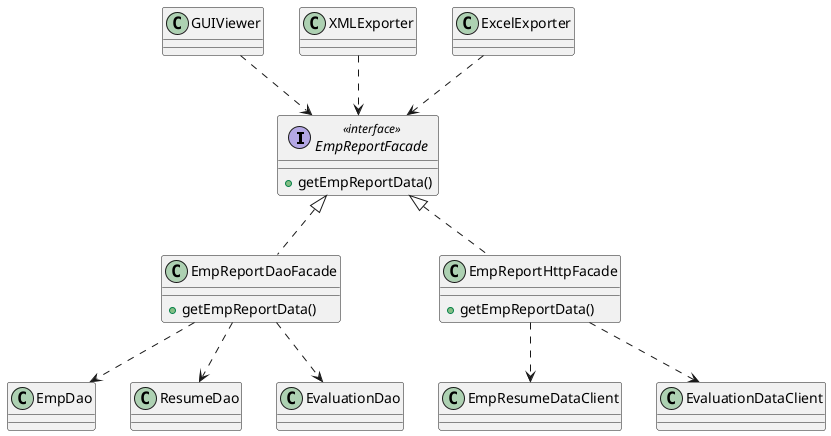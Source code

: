 @startuml
'https://plantuml.com/class-diagram

interface EmpReportFacade<<interface>> {
+ getEmpReportData()
}

class EmpReportDaoFacade {
+ getEmpReportData()
}
class EmpReportHttpFacade {
+ getEmpReportData()
}

GUIViewer ..> EmpReportFacade
XMLExporter ..> EmpReportFacade
ExcelExporter ..> EmpReportFacade

EmpReportFacade <|.. EmpReportDaoFacade
EmpReportFacade <|.. EmpReportHttpFacade

EmpReportDaoFacade ..> EmpDao
EmpReportDaoFacade ..> ResumeDao
EmpReportDaoFacade ..> EvaluationDao

EmpReportHttpFacade ..> EmpResumeDataClient
EmpReportHttpFacade ..> EvaluationDataClient


@enduml